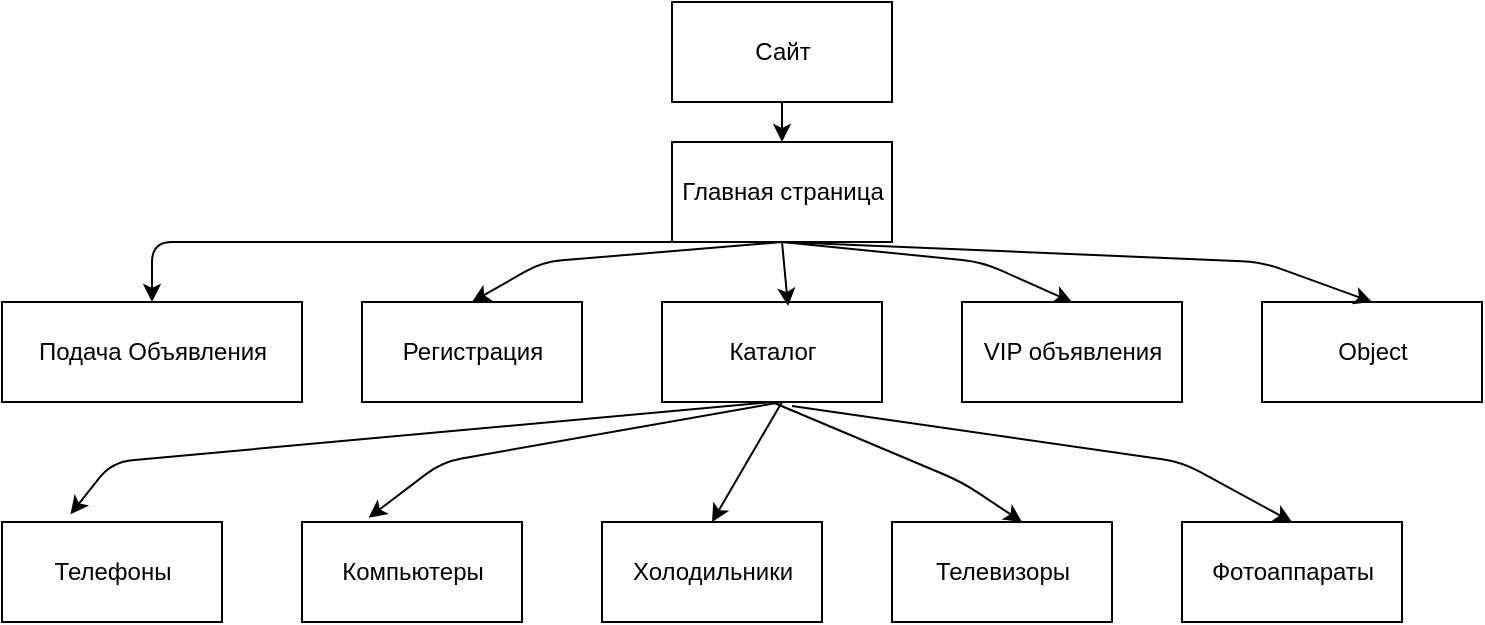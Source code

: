 <mxfile version="14.5.0" type="github">
  <diagram name="Page-1" id="13e1069c-82ec-6db2-03f1-153e76fe0fe0">
    <mxGraphModel dx="1125" dy="643" grid="1" gridSize="10" guides="1" tooltips="1" connect="1" arrows="1" fold="1" page="1" pageScale="1" pageWidth="1100" pageHeight="850" background="#ffffff" math="0" shadow="0">
      <root>
        <mxCell id="0" />
        <mxCell id="1" parent="0" />
        <mxCell id="GbffZUeAziZIAgkdaC4b-1" value="Сайт" style="html=1;" vertex="1" parent="1">
          <mxGeometry x="495" y="20" width="110" height="50" as="geometry" />
        </mxCell>
        <mxCell id="GbffZUeAziZIAgkdaC4b-2" value="Главная страница" style="html=1;" vertex="1" parent="1">
          <mxGeometry x="495" y="90" width="110" height="50" as="geometry" />
        </mxCell>
        <mxCell id="GbffZUeAziZIAgkdaC4b-3" value="" style="endArrow=classic;html=1;exitX=0.5;exitY=1;exitDx=0;exitDy=0;entryX=0.5;entryY=0;entryDx=0;entryDy=0;" edge="1" parent="1" source="GbffZUeAziZIAgkdaC4b-1" target="GbffZUeAziZIAgkdaC4b-2">
          <mxGeometry width="50" height="50" relative="1" as="geometry">
            <mxPoint x="510" y="250" as="sourcePoint" />
            <mxPoint x="560" y="200" as="targetPoint" />
          </mxGeometry>
        </mxCell>
        <mxCell id="GbffZUeAziZIAgkdaC4b-7" value="Телефоны" style="html=1;" vertex="1" parent="1">
          <mxGeometry x="160" y="280" width="110" height="50" as="geometry" />
        </mxCell>
        <mxCell id="GbffZUeAziZIAgkdaC4b-8" value="Object" style="html=1;" vertex="1" parent="1">
          <mxGeometry x="790" y="170" width="110" height="50" as="geometry" />
        </mxCell>
        <mxCell id="GbffZUeAziZIAgkdaC4b-9" value="Подача Объявления" style="html=1;" vertex="1" parent="1">
          <mxGeometry x="160" y="170" width="150" height="50" as="geometry" />
        </mxCell>
        <mxCell id="GbffZUeAziZIAgkdaC4b-10" value="VIP объявления" style="html=1;" vertex="1" parent="1">
          <mxGeometry x="640" y="170" width="110" height="50" as="geometry" />
        </mxCell>
        <mxCell id="GbffZUeAziZIAgkdaC4b-11" value="Каталог" style="html=1;" vertex="1" parent="1">
          <mxGeometry x="490" y="170" width="110" height="50" as="geometry" />
        </mxCell>
        <mxCell id="GbffZUeAziZIAgkdaC4b-12" value="Регистрация" style="html=1;" vertex="1" parent="1">
          <mxGeometry x="340" y="170" width="110" height="50" as="geometry" />
        </mxCell>
        <mxCell id="GbffZUeAziZIAgkdaC4b-13" value="" style="endArrow=classic;html=1;exitX=0.5;exitY=1;exitDx=0;exitDy=0;entryX=0.5;entryY=0;entryDx=0;entryDy=0;" edge="1" parent="1" source="GbffZUeAziZIAgkdaC4b-2" target="GbffZUeAziZIAgkdaC4b-9">
          <mxGeometry width="50" height="50" relative="1" as="geometry">
            <mxPoint x="520" y="330" as="sourcePoint" />
            <mxPoint x="570" y="280" as="targetPoint" />
            <Array as="points">
              <mxPoint x="235" y="140" />
            </Array>
          </mxGeometry>
        </mxCell>
        <mxCell id="GbffZUeAziZIAgkdaC4b-14" value="" style="endArrow=classic;html=1;entryX=0.5;entryY=0;entryDx=0;entryDy=0;" edge="1" parent="1" target="GbffZUeAziZIAgkdaC4b-12">
          <mxGeometry width="50" height="50" relative="1" as="geometry">
            <mxPoint x="550" y="140" as="sourcePoint" />
            <mxPoint x="570" y="280" as="targetPoint" />
            <Array as="points">
              <mxPoint x="430" y="150" />
            </Array>
          </mxGeometry>
        </mxCell>
        <mxCell id="GbffZUeAziZIAgkdaC4b-15" value="" style="endArrow=classic;html=1;exitX=0.5;exitY=1;exitDx=0;exitDy=0;entryX=0.5;entryY=0;entryDx=0;entryDy=0;" edge="1" parent="1" source="GbffZUeAziZIAgkdaC4b-2" target="GbffZUeAziZIAgkdaC4b-10">
          <mxGeometry width="50" height="50" relative="1" as="geometry">
            <mxPoint x="520" y="330" as="sourcePoint" />
            <mxPoint x="570" y="280" as="targetPoint" />
            <Array as="points">
              <mxPoint x="650" y="150" />
            </Array>
          </mxGeometry>
        </mxCell>
        <mxCell id="GbffZUeAziZIAgkdaC4b-16" value="" style="endArrow=classic;html=1;entryX=0.573;entryY=0.04;entryDx=0;entryDy=0;entryPerimeter=0;" edge="1" parent="1" target="GbffZUeAziZIAgkdaC4b-11">
          <mxGeometry width="50" height="50" relative="1" as="geometry">
            <mxPoint x="550" y="140" as="sourcePoint" />
            <mxPoint x="570" y="280" as="targetPoint" />
          </mxGeometry>
        </mxCell>
        <mxCell id="GbffZUeAziZIAgkdaC4b-17" value="" style="endArrow=classic;html=1;entryX=0.5;entryY=0;entryDx=0;entryDy=0;" edge="1" parent="1" target="GbffZUeAziZIAgkdaC4b-8">
          <mxGeometry width="50" height="50" relative="1" as="geometry">
            <mxPoint x="550" y="140" as="sourcePoint" />
            <mxPoint x="570" y="280" as="targetPoint" />
            <Array as="points">
              <mxPoint x="790" y="150" />
            </Array>
          </mxGeometry>
        </mxCell>
        <mxCell id="GbffZUeAziZIAgkdaC4b-21" value="Компьютеры" style="html=1;" vertex="1" parent="1">
          <mxGeometry x="310" y="280" width="110" height="50" as="geometry" />
        </mxCell>
        <mxCell id="GbffZUeAziZIAgkdaC4b-22" value="Холодильники" style="html=1;" vertex="1" parent="1">
          <mxGeometry x="460" y="280" width="110" height="50" as="geometry" />
        </mxCell>
        <mxCell id="GbffZUeAziZIAgkdaC4b-23" value="Телевизоры" style="html=1;" vertex="1" parent="1">
          <mxGeometry x="605" y="280" width="110" height="50" as="geometry" />
        </mxCell>
        <mxCell id="GbffZUeAziZIAgkdaC4b-24" value="Фотоаппараты" style="html=1;" vertex="1" parent="1">
          <mxGeometry x="750" y="280" width="110" height="50" as="geometry" />
        </mxCell>
        <mxCell id="GbffZUeAziZIAgkdaC4b-25" value="" style="endArrow=classic;html=1;exitX=0.591;exitY=1.04;exitDx=0;exitDy=0;exitPerimeter=0;entryX=0.5;entryY=0;entryDx=0;entryDy=0;" edge="1" parent="1" source="GbffZUeAziZIAgkdaC4b-11" target="GbffZUeAziZIAgkdaC4b-24">
          <mxGeometry width="50" height="50" relative="1" as="geometry">
            <mxPoint x="570" y="320" as="sourcePoint" />
            <mxPoint x="620" y="270" as="targetPoint" />
            <Array as="points">
              <mxPoint x="750" y="250" />
            </Array>
          </mxGeometry>
        </mxCell>
        <mxCell id="GbffZUeAziZIAgkdaC4b-26" value="" style="endArrow=classic;html=1;exitX=0.5;exitY=1;exitDx=0;exitDy=0;entryX=0.591;entryY=0;entryDx=0;entryDy=0;entryPerimeter=0;" edge="1" parent="1" source="GbffZUeAziZIAgkdaC4b-11" target="GbffZUeAziZIAgkdaC4b-23">
          <mxGeometry width="50" height="50" relative="1" as="geometry">
            <mxPoint x="570" y="320" as="sourcePoint" />
            <mxPoint x="620" y="270" as="targetPoint" />
            <Array as="points">
              <mxPoint x="640" y="260" />
            </Array>
          </mxGeometry>
        </mxCell>
        <mxCell id="GbffZUeAziZIAgkdaC4b-27" value="" style="endArrow=classic;html=1;entryX=0.5;entryY=0;entryDx=0;entryDy=0;" edge="1" parent="1" target="GbffZUeAziZIAgkdaC4b-22">
          <mxGeometry width="50" height="50" relative="1" as="geometry">
            <mxPoint x="550" y="220" as="sourcePoint" />
            <mxPoint x="520" y="270" as="targetPoint" />
          </mxGeometry>
        </mxCell>
        <mxCell id="GbffZUeAziZIAgkdaC4b-28" value="" style="endArrow=classic;html=1;entryX=0.303;entryY=-0.043;entryDx=0;entryDy=0;entryPerimeter=0;" edge="1" parent="1" target="GbffZUeAziZIAgkdaC4b-21">
          <mxGeometry width="50" height="50" relative="1" as="geometry">
            <mxPoint x="550" y="220" as="sourcePoint" />
            <mxPoint x="620" y="270" as="targetPoint" />
            <Array as="points">
              <mxPoint x="380" y="250" />
            </Array>
          </mxGeometry>
        </mxCell>
        <mxCell id="GbffZUeAziZIAgkdaC4b-29" value="" style="endArrow=classic;html=1;exitX=0.5;exitY=1;exitDx=0;exitDy=0;entryX=0.311;entryY=-0.077;entryDx=0;entryDy=0;entryPerimeter=0;" edge="1" parent="1" source="GbffZUeAziZIAgkdaC4b-11" target="GbffZUeAziZIAgkdaC4b-7">
          <mxGeometry width="50" height="50" relative="1" as="geometry">
            <mxPoint x="570" y="320" as="sourcePoint" />
            <mxPoint x="620" y="270" as="targetPoint" />
            <Array as="points">
              <mxPoint x="215" y="250" />
            </Array>
          </mxGeometry>
        </mxCell>
      </root>
    </mxGraphModel>
  </diagram>
</mxfile>
